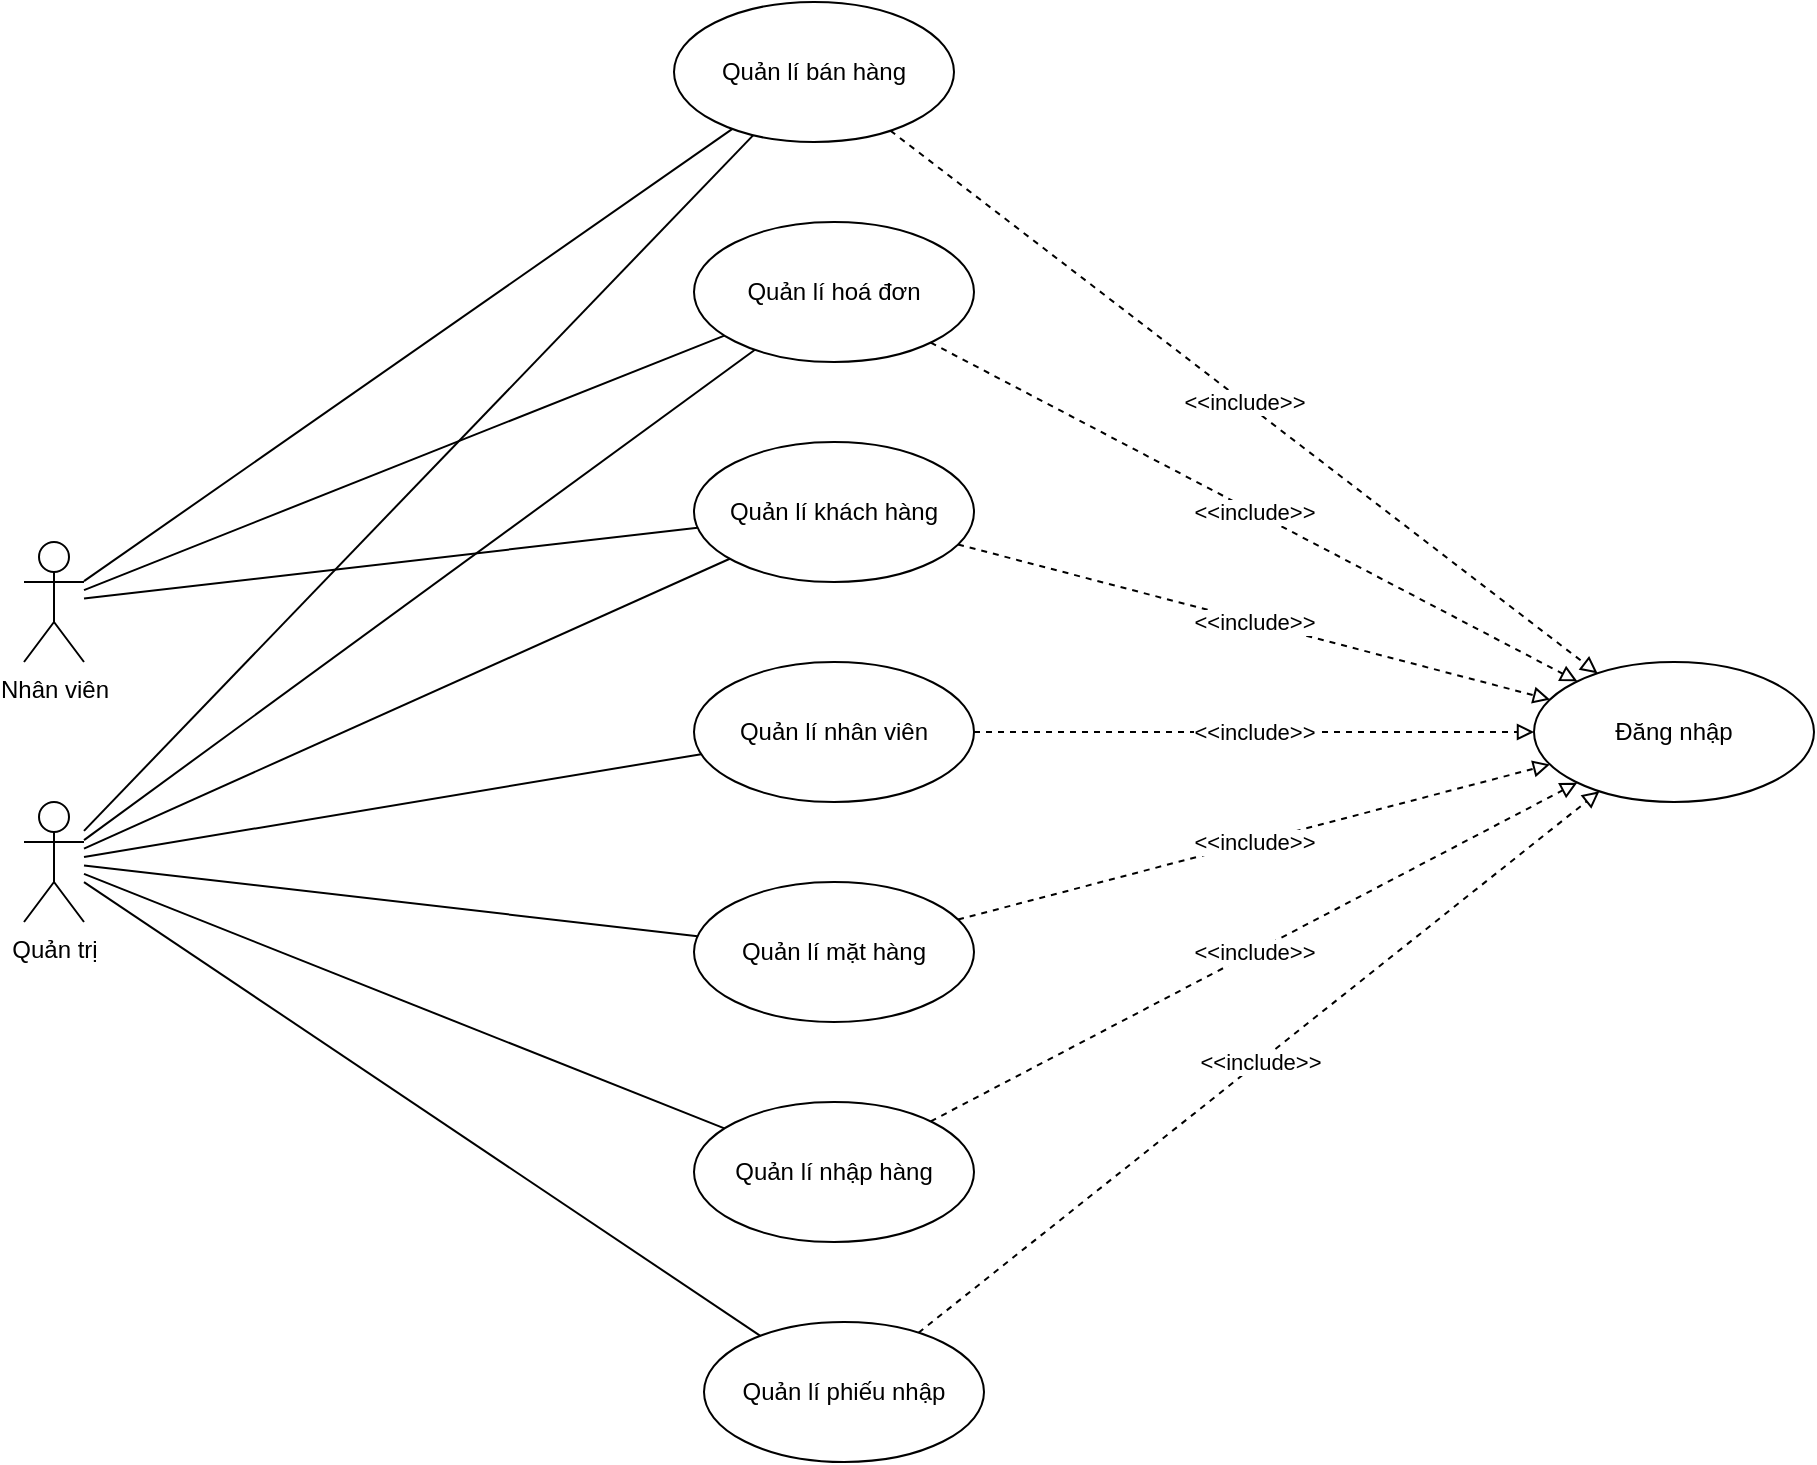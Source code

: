 <mxfile version="16.5.1" type="device"><diagram id="79WZ44psFP3O1qBwNITR" name="Page-1"><mxGraphModel dx="903" dy="599" grid="1" gridSize="10" guides="1" tooltips="1" connect="1" arrows="1" fold="1" page="1" pageScale="1" pageWidth="850" pageHeight="1100" math="0" shadow="0"><root><mxCell id="0"/><mxCell id="1" parent="0"/><mxCell id="OwUHO917lWz2rGOe5c40-18" style="edgeStyle=none;rounded=0;orthogonalLoop=1;jettySize=auto;html=1;endArrow=none;endFill=0;startArrow=none;startFill=0;" edge="1" parent="1" source="8lShWnSGF5YdsRSbw6SH-56" target="OwUHO917lWz2rGOe5c40-3"><mxGeometry relative="1" as="geometry"/></mxCell><mxCell id="8lShWnSGF5YdsRSbw6SH-56" value="Nhân viên" style="shape=umlActor;verticalLabelPosition=bottom;verticalAlign=top;html=1;outlineConnect=0;" parent="1" vertex="1"><mxGeometry x="470" y="470" width="30" height="60" as="geometry"/></mxCell><mxCell id="OwUHO917lWz2rGOe5c40-1" value="Đăng nhập" style="ellipse;whiteSpace=wrap;html=1;" vertex="1" parent="1"><mxGeometry x="1225" y="530" width="140" height="70" as="geometry"/></mxCell><mxCell id="OwUHO917lWz2rGOe5c40-3" value="Quản lí khách hàng" style="ellipse;whiteSpace=wrap;html=1;" vertex="1" parent="1"><mxGeometry x="805" y="420" width="140" height="70" as="geometry"/></mxCell><mxCell id="OwUHO917lWz2rGOe5c40-4" value="Quản lí nhân viên" style="ellipse;whiteSpace=wrap;html=1;" vertex="1" parent="1"><mxGeometry x="805" y="530" width="140" height="70" as="geometry"/></mxCell><mxCell id="OwUHO917lWz2rGOe5c40-5" value="Quản lí nhập hàng" style="ellipse;whiteSpace=wrap;html=1;" vertex="1" parent="1"><mxGeometry x="805" y="750" width="140" height="70" as="geometry"/></mxCell><mxCell id="OwUHO917lWz2rGOe5c40-10" value="&amp;lt;&amp;lt;include&amp;gt;&amp;gt;" style="rounded=0;orthogonalLoop=1;jettySize=auto;html=1;endArrow=block;endFill=0;dashed=1;" edge="1" parent="1" source="OwUHO917lWz2rGOe5c40-6" target="OwUHO917lWz2rGOe5c40-1"><mxGeometry relative="1" as="geometry"/></mxCell><mxCell id="OwUHO917lWz2rGOe5c40-6" value="Quản lí bán hàng" style="ellipse;whiteSpace=wrap;html=1;" vertex="1" parent="1"><mxGeometry x="795" y="200" width="140" height="70" as="geometry"/></mxCell><mxCell id="OwUHO917lWz2rGOe5c40-7" value="Quản lí hoá đơn" style="ellipse;whiteSpace=wrap;html=1;" vertex="1" parent="1"><mxGeometry x="805" y="310" width="140" height="70" as="geometry"/></mxCell><mxCell id="OwUHO917lWz2rGOe5c40-8" value="Quản lí mặt hàng" style="ellipse;whiteSpace=wrap;html=1;" vertex="1" parent="1"><mxGeometry x="805" y="640" width="140" height="70" as="geometry"/></mxCell><mxCell id="OwUHO917lWz2rGOe5c40-9" value="Quản lí phiếu nhập" style="ellipse;whiteSpace=wrap;html=1;" vertex="1" parent="1"><mxGeometry x="810" y="860" width="140" height="70" as="geometry"/></mxCell><mxCell id="OwUHO917lWz2rGOe5c40-11" value="&amp;lt;&amp;lt;include&amp;gt;&amp;gt;" style="rounded=0;orthogonalLoop=1;jettySize=auto;html=1;endArrow=block;endFill=0;dashed=1;" edge="1" parent="1" source="OwUHO917lWz2rGOe5c40-7" target="OwUHO917lWz2rGOe5c40-1"><mxGeometry relative="1" as="geometry"><mxPoint x="945.187" y="423.657" as="sourcePoint"/><mxPoint x="1264.79" y="651.351" as="targetPoint"/></mxGeometry></mxCell><mxCell id="OwUHO917lWz2rGOe5c40-12" value="&amp;lt;&amp;lt;include&amp;gt;&amp;gt;" style="rounded=0;orthogonalLoop=1;jettySize=auto;html=1;endArrow=block;endFill=0;dashed=1;" edge="1" parent="1" source="OwUHO917lWz2rGOe5c40-3" target="OwUHO917lWz2rGOe5c40-1"><mxGeometry relative="1" as="geometry"><mxPoint x="952.704" y="490.614" as="sourcePoint"/><mxPoint x="1257.323" y="654.373" as="targetPoint"/></mxGeometry></mxCell><mxCell id="OwUHO917lWz2rGOe5c40-13" value="&amp;lt;&amp;lt;include&amp;gt;&amp;gt;" style="rounded=0;orthogonalLoop=1;jettySize=auto;html=1;endArrow=block;endFill=0;dashed=1;" edge="1" parent="1" source="OwUHO917lWz2rGOe5c40-4" target="OwUHO917lWz2rGOe5c40-1"><mxGeometry relative="1" as="geometry"><mxPoint x="961.726" y="555.507" as="sourcePoint"/><mxPoint x="1248.327" y="659.456" as="targetPoint"/></mxGeometry></mxCell><mxCell id="OwUHO917lWz2rGOe5c40-14" value="&amp;lt;&amp;lt;include&amp;gt;&amp;gt;" style="rounded=0;orthogonalLoop=1;jettySize=auto;html=1;endArrow=block;endFill=0;dashed=1;" edge="1" parent="1" source="OwUHO917lWz2rGOe5c40-8" target="OwUHO917lWz2rGOe5c40-1"><mxGeometry relative="1" as="geometry"><mxPoint x="970.623" y="617.182" as="sourcePoint"/><mxPoint x="1239.457" y="667.711" as="targetPoint"/></mxGeometry></mxCell><mxCell id="OwUHO917lWz2rGOe5c40-15" value="&amp;lt;&amp;lt;include&amp;gt;&amp;gt;" style="rounded=0;orthogonalLoop=1;jettySize=auto;html=1;endArrow=block;endFill=0;dashed=1;" edge="1" parent="1" source="OwUHO917lWz2rGOe5c40-5" target="OwUHO917lWz2rGOe5c40-1"><mxGeometry relative="1" as="geometry"><mxPoint x="984.978" y="675.875" as="sourcePoint"/><mxPoint x="1235.023" y="679.103" as="targetPoint"/></mxGeometry></mxCell><mxCell id="OwUHO917lWz2rGOe5c40-16" value="&amp;lt;&amp;lt;include&amp;gt;&amp;gt;" style="rounded=0;orthogonalLoop=1;jettySize=auto;html=1;endArrow=block;endFill=0;dashed=1;" edge="1" parent="1" source="OwUHO917lWz2rGOe5c40-9" target="OwUHO917lWz2rGOe5c40-1"><mxGeometry relative="1" as="geometry"><mxPoint x="994.978" y="685.875" as="sourcePoint"/><mxPoint x="1245.023" y="689.103" as="targetPoint"/></mxGeometry></mxCell><mxCell id="OwUHO917lWz2rGOe5c40-20" style="edgeStyle=none;rounded=0;orthogonalLoop=1;jettySize=auto;html=1;endArrow=none;endFill=0;startArrow=none;startFill=0;" edge="1" parent="1" source="OwUHO917lWz2rGOe5c40-26" target="OwUHO917lWz2rGOe5c40-8"><mxGeometry relative="1" as="geometry"><mxPoint x="665" y="575" as="sourcePoint"/><mxPoint x="815" y="575" as="targetPoint"/></mxGeometry></mxCell><mxCell id="OwUHO917lWz2rGOe5c40-21" style="edgeStyle=none;rounded=0;orthogonalLoop=1;jettySize=auto;html=1;endArrow=none;endFill=0;startArrow=none;startFill=0;" edge="1" parent="1" source="OwUHO917lWz2rGOe5c40-26" target="OwUHO917lWz2rGOe5c40-4"><mxGeometry relative="1" as="geometry"><mxPoint x="665" y="582.021" as="sourcePoint"/><mxPoint x="833.899" y="661.08" as="targetPoint"/></mxGeometry></mxCell><mxCell id="OwUHO917lWz2rGOe5c40-22" style="edgeStyle=none;rounded=0;orthogonalLoop=1;jettySize=auto;html=1;endArrow=none;endFill=0;startArrow=none;startFill=0;" edge="1" parent="1" source="8lShWnSGF5YdsRSbw6SH-56" target="OwUHO917lWz2rGOe5c40-7"><mxGeometry relative="1" as="geometry"><mxPoint x="665" y="567.979" as="sourcePoint"/><mxPoint x="833.899" y="488.92" as="targetPoint"/></mxGeometry></mxCell><mxCell id="OwUHO917lWz2rGOe5c40-23" style="edgeStyle=none;rounded=0;orthogonalLoop=1;jettySize=auto;html=1;endArrow=none;endFill=0;startArrow=none;startFill=0;" edge="1" parent="1" source="OwUHO917lWz2rGOe5c40-26" target="OwUHO917lWz2rGOe5c40-5"><mxGeometry relative="1" as="geometry"><mxPoint x="665" y="582.021" as="sourcePoint"/><mxPoint x="833.899" y="661.08" as="targetPoint"/></mxGeometry></mxCell><mxCell id="OwUHO917lWz2rGOe5c40-24" style="edgeStyle=none;rounded=0;orthogonalLoop=1;jettySize=auto;html=1;endArrow=none;endFill=0;startArrow=none;startFill=0;" edge="1" parent="1" source="OwUHO917lWz2rGOe5c40-26" target="OwUHO917lWz2rGOe5c40-9"><mxGeometry relative="1" as="geometry"><mxPoint x="675" y="592.021" as="sourcePoint"/><mxPoint x="843.899" y="671.08" as="targetPoint"/></mxGeometry></mxCell><mxCell id="OwUHO917lWz2rGOe5c40-25" style="edgeStyle=none;rounded=0;orthogonalLoop=1;jettySize=auto;html=1;endArrow=none;endFill=0;startArrow=none;startFill=0;" edge="1" parent="1" source="8lShWnSGF5YdsRSbw6SH-56" target="OwUHO917lWz2rGOe5c40-6"><mxGeometry relative="1" as="geometry"><mxPoint x="665" y="560.964" as="sourcePoint"/><mxPoint x="852.1" y="385.893" as="targetPoint"/></mxGeometry></mxCell><mxCell id="OwUHO917lWz2rGOe5c40-26" value="Quản trị" style="shape=umlActor;verticalLabelPosition=bottom;verticalAlign=top;html=1;outlineConnect=0;" vertex="1" parent="1"><mxGeometry x="470" y="600" width="30" height="60" as="geometry"/></mxCell><mxCell id="OwUHO917lWz2rGOe5c40-29" style="edgeStyle=none;rounded=0;orthogonalLoop=1;jettySize=auto;html=1;endArrow=none;endFill=0;startArrow=none;startFill=0;" edge="1" parent="1" source="OwUHO917lWz2rGOe5c40-26" target="OwUHO917lWz2rGOe5c40-3"><mxGeometry relative="1" as="geometry"><mxPoint x="510" y="637.495" as="sourcePoint"/><mxPoint x="818.533" y="585.979" as="targetPoint"/></mxGeometry></mxCell><mxCell id="OwUHO917lWz2rGOe5c40-30" style="edgeStyle=none;rounded=0;orthogonalLoop=1;jettySize=auto;html=1;endArrow=none;endFill=0;startArrow=none;startFill=0;" edge="1" parent="1" source="OwUHO917lWz2rGOe5c40-26" target="OwUHO917lWz2rGOe5c40-7"><mxGeometry relative="1" as="geometry"><mxPoint x="510" y="633.269" as="sourcePoint"/><mxPoint x="832.9" y="488.375" as="targetPoint"/></mxGeometry></mxCell><mxCell id="OwUHO917lWz2rGOe5c40-31" style="edgeStyle=none;rounded=0;orthogonalLoop=1;jettySize=auto;html=1;endArrow=none;endFill=0;startArrow=none;startFill=0;" edge="1" parent="1" source="OwUHO917lWz2rGOe5c40-26" target="OwUHO917lWz2rGOe5c40-6"><mxGeometry relative="1" as="geometry"><mxPoint x="510" y="629.037" as="sourcePoint"/><mxPoint x="845.44" y="383.875" as="targetPoint"/></mxGeometry></mxCell></root></mxGraphModel></diagram></mxfile>
